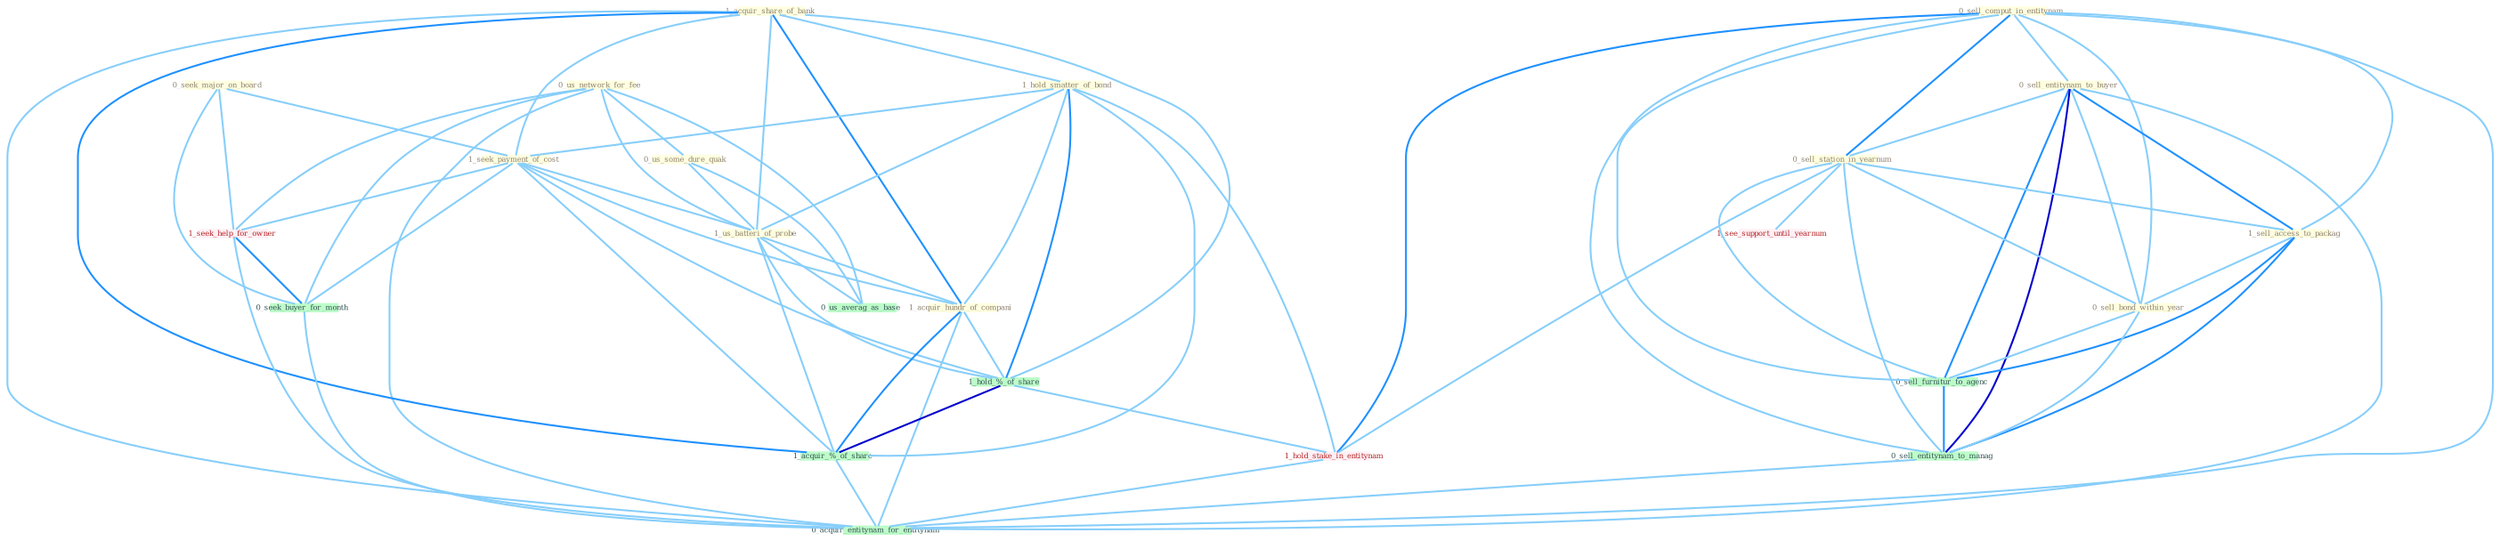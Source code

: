 Graph G{ 
    node
    [shape=polygon,style=filled,width=.5,height=.06,color="#BDFCC9",fixedsize=true,fontsize=4,
    fontcolor="#2f4f4f"];
    {node
    [color="#ffffe0", fontcolor="#8b7d6b"] "0_us_network_for_fee " "1_acquir_share_of_bank " "0_seek_major_on_board " "0_sell_comput_in_entitynam " "0_sell_entitynam_to_buyer " "1_hold_smatter_of_bond " "0_us_some_dure_quak " "1_seek_payment_of_cost " "1_us_batteri_of_probe " "1_acquir_hundr_of_compani " "0_sell_station_in_yearnum " "1_sell_access_to_packag " "0_sell_bond_within_year "}
{node [color="#fff0f5", fontcolor="#b22222"] "1_hold_stake_in_entitynam " "1_seek_help_for_owner " "1_see_support_until_yearnum "}
edge [color="#B0E2FF"];

	"0_us_network_for_fee " -- "0_us_some_dure_quak " [w="1", color="#87cefa" ];
	"0_us_network_for_fee " -- "1_us_batteri_of_probe " [w="1", color="#87cefa" ];
	"0_us_network_for_fee " -- "1_seek_help_for_owner " [w="1", color="#87cefa" ];
	"0_us_network_for_fee " -- "0_seek_buyer_for_month " [w="1", color="#87cefa" ];
	"0_us_network_for_fee " -- "0_us_averag_as_base " [w="1", color="#87cefa" ];
	"0_us_network_for_fee " -- "0_acquir_entitynam_for_entitynam " [w="1", color="#87cefa" ];
	"1_acquir_share_of_bank " -- "1_hold_smatter_of_bond " [w="1", color="#87cefa" ];
	"1_acquir_share_of_bank " -- "1_seek_payment_of_cost " [w="1", color="#87cefa" ];
	"1_acquir_share_of_bank " -- "1_us_batteri_of_probe " [w="1", color="#87cefa" ];
	"1_acquir_share_of_bank " -- "1_acquir_hundr_of_compani " [w="2", color="#1e90ff" , len=0.8];
	"1_acquir_share_of_bank " -- "1_hold_%_of_share " [w="1", color="#87cefa" ];
	"1_acquir_share_of_bank " -- "1_acquir_%_of_share " [w="2", color="#1e90ff" , len=0.8];
	"1_acquir_share_of_bank " -- "0_acquir_entitynam_for_entitynam " [w="1", color="#87cefa" ];
	"0_seek_major_on_board " -- "1_seek_payment_of_cost " [w="1", color="#87cefa" ];
	"0_seek_major_on_board " -- "1_seek_help_for_owner " [w="1", color="#87cefa" ];
	"0_seek_major_on_board " -- "0_seek_buyer_for_month " [w="1", color="#87cefa" ];
	"0_sell_comput_in_entitynam " -- "0_sell_entitynam_to_buyer " [w="1", color="#87cefa" ];
	"0_sell_comput_in_entitynam " -- "0_sell_station_in_yearnum " [w="2", color="#1e90ff" , len=0.8];
	"0_sell_comput_in_entitynam " -- "1_sell_access_to_packag " [w="1", color="#87cefa" ];
	"0_sell_comput_in_entitynam " -- "0_sell_bond_within_year " [w="1", color="#87cefa" ];
	"0_sell_comput_in_entitynam " -- "1_hold_stake_in_entitynam " [w="2", color="#1e90ff" , len=0.8];
	"0_sell_comput_in_entitynam " -- "0_sell_furnitur_to_agenc " [w="1", color="#87cefa" ];
	"0_sell_comput_in_entitynam " -- "0_sell_entitynam_to_manag " [w="1", color="#87cefa" ];
	"0_sell_comput_in_entitynam " -- "0_acquir_entitynam_for_entitynam " [w="1", color="#87cefa" ];
	"0_sell_entitynam_to_buyer " -- "0_sell_station_in_yearnum " [w="1", color="#87cefa" ];
	"0_sell_entitynam_to_buyer " -- "1_sell_access_to_packag " [w="2", color="#1e90ff" , len=0.8];
	"0_sell_entitynam_to_buyer " -- "0_sell_bond_within_year " [w="1", color="#87cefa" ];
	"0_sell_entitynam_to_buyer " -- "0_sell_furnitur_to_agenc " [w="2", color="#1e90ff" , len=0.8];
	"0_sell_entitynam_to_buyer " -- "0_sell_entitynam_to_manag " [w="3", color="#0000cd" , len=0.6];
	"0_sell_entitynam_to_buyer " -- "0_acquir_entitynam_for_entitynam " [w="1", color="#87cefa" ];
	"1_hold_smatter_of_bond " -- "1_seek_payment_of_cost " [w="1", color="#87cefa" ];
	"1_hold_smatter_of_bond " -- "1_us_batteri_of_probe " [w="1", color="#87cefa" ];
	"1_hold_smatter_of_bond " -- "1_acquir_hundr_of_compani " [w="1", color="#87cefa" ];
	"1_hold_smatter_of_bond " -- "1_hold_%_of_share " [w="2", color="#1e90ff" , len=0.8];
	"1_hold_smatter_of_bond " -- "1_hold_stake_in_entitynam " [w="1", color="#87cefa" ];
	"1_hold_smatter_of_bond " -- "1_acquir_%_of_share " [w="1", color="#87cefa" ];
	"0_us_some_dure_quak " -- "1_us_batteri_of_probe " [w="1", color="#87cefa" ];
	"0_us_some_dure_quak " -- "0_us_averag_as_base " [w="1", color="#87cefa" ];
	"1_seek_payment_of_cost " -- "1_us_batteri_of_probe " [w="1", color="#87cefa" ];
	"1_seek_payment_of_cost " -- "1_acquir_hundr_of_compani " [w="1", color="#87cefa" ];
	"1_seek_payment_of_cost " -- "1_hold_%_of_share " [w="1", color="#87cefa" ];
	"1_seek_payment_of_cost " -- "1_seek_help_for_owner " [w="1", color="#87cefa" ];
	"1_seek_payment_of_cost " -- "0_seek_buyer_for_month " [w="1", color="#87cefa" ];
	"1_seek_payment_of_cost " -- "1_acquir_%_of_share " [w="1", color="#87cefa" ];
	"1_us_batteri_of_probe " -- "1_acquir_hundr_of_compani " [w="1", color="#87cefa" ];
	"1_us_batteri_of_probe " -- "1_hold_%_of_share " [w="1", color="#87cefa" ];
	"1_us_batteri_of_probe " -- "1_acquir_%_of_share " [w="1", color="#87cefa" ];
	"1_us_batteri_of_probe " -- "0_us_averag_as_base " [w="1", color="#87cefa" ];
	"1_acquir_hundr_of_compani " -- "1_hold_%_of_share " [w="1", color="#87cefa" ];
	"1_acquir_hundr_of_compani " -- "1_acquir_%_of_share " [w="2", color="#1e90ff" , len=0.8];
	"1_acquir_hundr_of_compani " -- "0_acquir_entitynam_for_entitynam " [w="1", color="#87cefa" ];
	"0_sell_station_in_yearnum " -- "1_sell_access_to_packag " [w="1", color="#87cefa" ];
	"0_sell_station_in_yearnum " -- "0_sell_bond_within_year " [w="1", color="#87cefa" ];
	"0_sell_station_in_yearnum " -- "1_hold_stake_in_entitynam " [w="1", color="#87cefa" ];
	"0_sell_station_in_yearnum " -- "1_see_support_until_yearnum " [w="1", color="#87cefa" ];
	"0_sell_station_in_yearnum " -- "0_sell_furnitur_to_agenc " [w="1", color="#87cefa" ];
	"0_sell_station_in_yearnum " -- "0_sell_entitynam_to_manag " [w="1", color="#87cefa" ];
	"1_sell_access_to_packag " -- "0_sell_bond_within_year " [w="1", color="#87cefa" ];
	"1_sell_access_to_packag " -- "0_sell_furnitur_to_agenc " [w="2", color="#1e90ff" , len=0.8];
	"1_sell_access_to_packag " -- "0_sell_entitynam_to_manag " [w="2", color="#1e90ff" , len=0.8];
	"0_sell_bond_within_year " -- "0_sell_furnitur_to_agenc " [w="1", color="#87cefa" ];
	"0_sell_bond_within_year " -- "0_sell_entitynam_to_manag " [w="1", color="#87cefa" ];
	"1_hold_%_of_share " -- "1_hold_stake_in_entitynam " [w="1", color="#87cefa" ];
	"1_hold_%_of_share " -- "1_acquir_%_of_share " [w="3", color="#0000cd" , len=0.6];
	"1_hold_stake_in_entitynam " -- "0_acquir_entitynam_for_entitynam " [w="1", color="#87cefa" ];
	"1_seek_help_for_owner " -- "0_seek_buyer_for_month " [w="2", color="#1e90ff" , len=0.8];
	"1_seek_help_for_owner " -- "0_acquir_entitynam_for_entitynam " [w="1", color="#87cefa" ];
	"0_seek_buyer_for_month " -- "0_acquir_entitynam_for_entitynam " [w="1", color="#87cefa" ];
	"1_acquir_%_of_share " -- "0_acquir_entitynam_for_entitynam " [w="1", color="#87cefa" ];
	"0_sell_furnitur_to_agenc " -- "0_sell_entitynam_to_manag " [w="2", color="#1e90ff" , len=0.8];
	"0_sell_entitynam_to_manag " -- "0_acquir_entitynam_for_entitynam " [w="1", color="#87cefa" ];
}